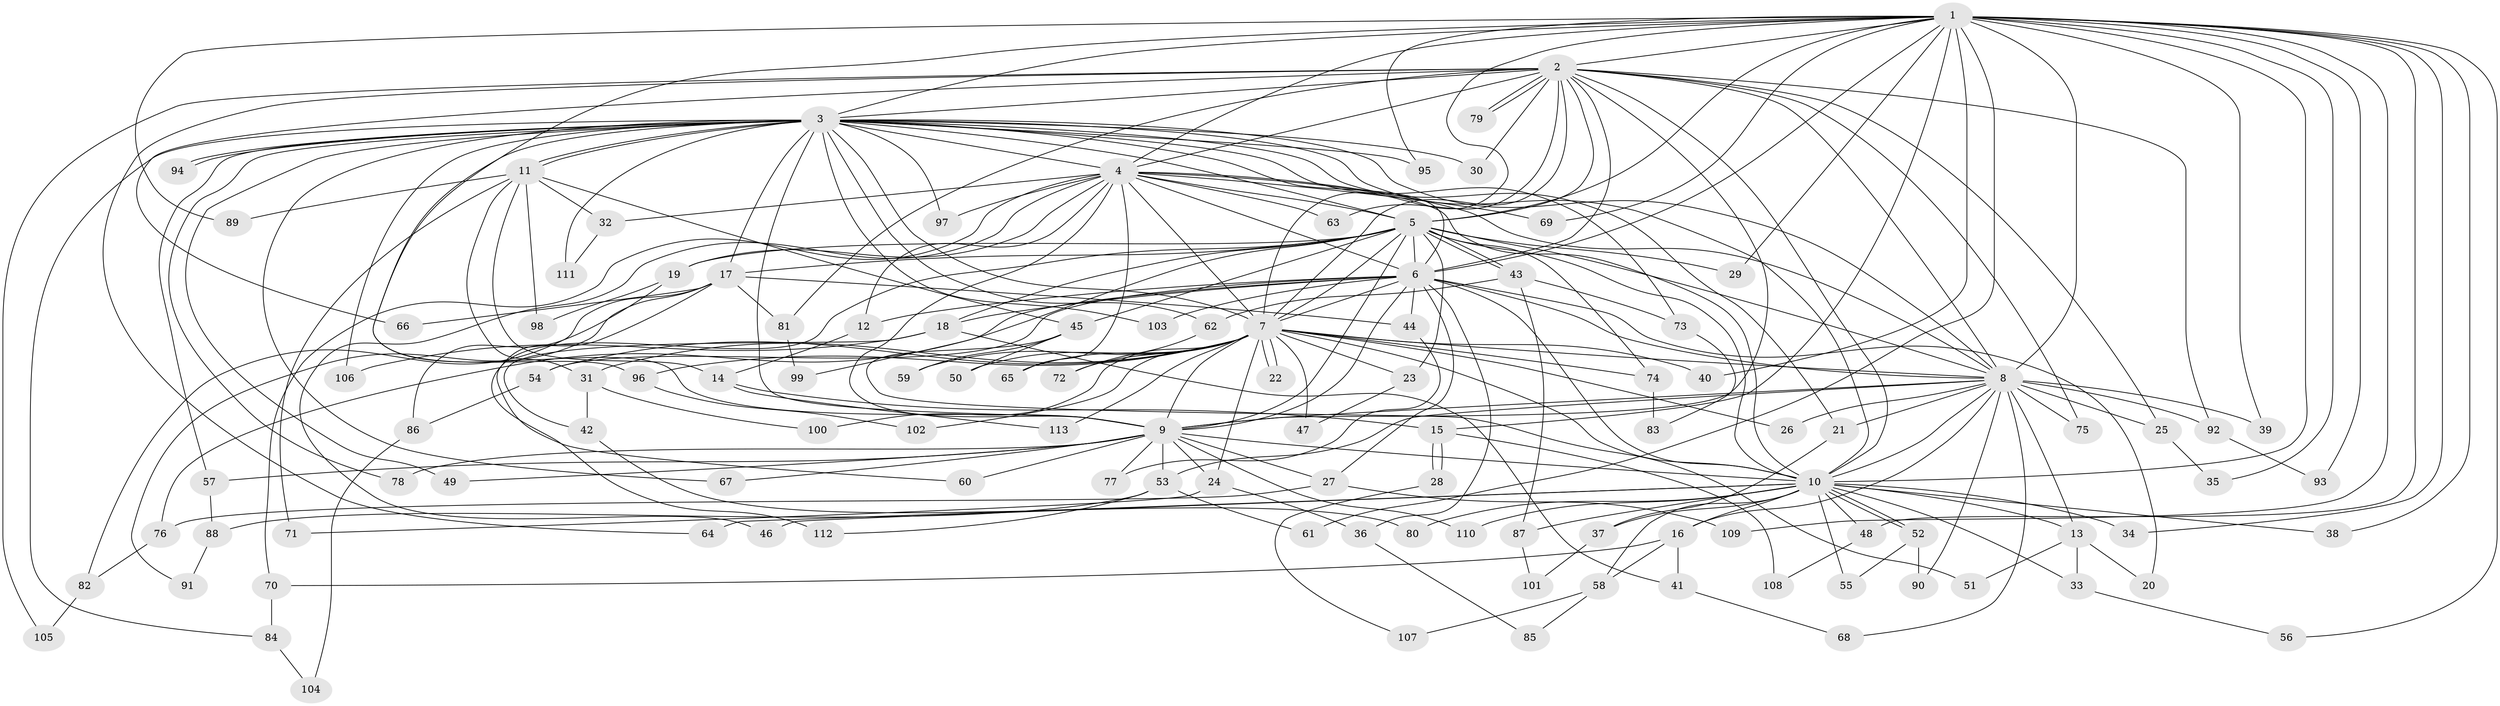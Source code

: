 // coarse degree distribution, {18: 0.017543859649122806, 17: 0.03508771929824561, 22: 0.017543859649122806, 16: 0.05263157894736842, 14: 0.017543859649122806, 21: 0.017543859649122806, 10: 0.03508771929824561, 12: 0.017543859649122806, 7: 0.017543859649122806, 4: 0.08771929824561403, 8: 0.017543859649122806, 2: 0.40350877192982454, 3: 0.15789473684210525, 9: 0.017543859649122806, 5: 0.03508771929824561, 6: 0.017543859649122806, 1: 0.03508771929824561}
// Generated by graph-tools (version 1.1) at 2025/49/03/04/25 22:49:26]
// undirected, 113 vertices, 251 edges
graph export_dot {
  node [color=gray90,style=filled];
  1;
  2;
  3;
  4;
  5;
  6;
  7;
  8;
  9;
  10;
  11;
  12;
  13;
  14;
  15;
  16;
  17;
  18;
  19;
  20;
  21;
  22;
  23;
  24;
  25;
  26;
  27;
  28;
  29;
  30;
  31;
  32;
  33;
  34;
  35;
  36;
  37;
  38;
  39;
  40;
  41;
  42;
  43;
  44;
  45;
  46;
  47;
  48;
  49;
  50;
  51;
  52;
  53;
  54;
  55;
  56;
  57;
  58;
  59;
  60;
  61;
  62;
  63;
  64;
  65;
  66;
  67;
  68;
  69;
  70;
  71;
  72;
  73;
  74;
  75;
  76;
  77;
  78;
  79;
  80;
  81;
  82;
  83;
  84;
  85;
  86;
  87;
  88;
  89;
  90;
  91;
  92;
  93;
  94;
  95;
  96;
  97;
  98;
  99;
  100;
  101;
  102;
  103;
  104;
  105;
  106;
  107;
  108;
  109;
  110;
  111;
  112;
  113;
  1 -- 2;
  1 -- 3;
  1 -- 4;
  1 -- 5;
  1 -- 6;
  1 -- 7;
  1 -- 8;
  1 -- 9;
  1 -- 10;
  1 -- 15;
  1 -- 29;
  1 -- 34;
  1 -- 35;
  1 -- 38;
  1 -- 39;
  1 -- 40;
  1 -- 48;
  1 -- 56;
  1 -- 61;
  1 -- 69;
  1 -- 89;
  1 -- 93;
  1 -- 95;
  1 -- 109;
  2 -- 3;
  2 -- 4;
  2 -- 5;
  2 -- 6;
  2 -- 7;
  2 -- 8;
  2 -- 9;
  2 -- 10;
  2 -- 25;
  2 -- 30;
  2 -- 63;
  2 -- 64;
  2 -- 66;
  2 -- 75;
  2 -- 79;
  2 -- 79;
  2 -- 81;
  2 -- 92;
  2 -- 105;
  3 -- 4;
  3 -- 5;
  3 -- 6;
  3 -- 7;
  3 -- 8;
  3 -- 9;
  3 -- 10;
  3 -- 11;
  3 -- 11;
  3 -- 17;
  3 -- 21;
  3 -- 30;
  3 -- 49;
  3 -- 57;
  3 -- 62;
  3 -- 67;
  3 -- 73;
  3 -- 78;
  3 -- 84;
  3 -- 94;
  3 -- 94;
  3 -- 95;
  3 -- 96;
  3 -- 97;
  3 -- 103;
  3 -- 106;
  3 -- 111;
  4 -- 5;
  4 -- 6;
  4 -- 7;
  4 -- 8;
  4 -- 9;
  4 -- 10;
  4 -- 12;
  4 -- 19;
  4 -- 32;
  4 -- 46;
  4 -- 63;
  4 -- 65;
  4 -- 69;
  4 -- 70;
  4 -- 97;
  5 -- 6;
  5 -- 7;
  5 -- 8;
  5 -- 9;
  5 -- 10;
  5 -- 17;
  5 -- 18;
  5 -- 19;
  5 -- 23;
  5 -- 29;
  5 -- 43;
  5 -- 43;
  5 -- 45;
  5 -- 74;
  5 -- 99;
  5 -- 112;
  6 -- 7;
  6 -- 8;
  6 -- 9;
  6 -- 10;
  6 -- 12;
  6 -- 18;
  6 -- 20;
  6 -- 27;
  6 -- 36;
  6 -- 44;
  6 -- 54;
  6 -- 76;
  6 -- 103;
  7 -- 8;
  7 -- 9;
  7 -- 10;
  7 -- 22;
  7 -- 22;
  7 -- 23;
  7 -- 24;
  7 -- 26;
  7 -- 31;
  7 -- 40;
  7 -- 47;
  7 -- 50;
  7 -- 54;
  7 -- 59;
  7 -- 65;
  7 -- 72;
  7 -- 74;
  7 -- 96;
  7 -- 100;
  7 -- 102;
  7 -- 113;
  8 -- 9;
  8 -- 10;
  8 -- 13;
  8 -- 16;
  8 -- 21;
  8 -- 25;
  8 -- 26;
  8 -- 39;
  8 -- 53;
  8 -- 68;
  8 -- 75;
  8 -- 90;
  8 -- 92;
  9 -- 10;
  9 -- 24;
  9 -- 27;
  9 -- 49;
  9 -- 53;
  9 -- 57;
  9 -- 60;
  9 -- 67;
  9 -- 77;
  9 -- 78;
  9 -- 110;
  10 -- 13;
  10 -- 16;
  10 -- 33;
  10 -- 34;
  10 -- 37;
  10 -- 38;
  10 -- 46;
  10 -- 48;
  10 -- 52;
  10 -- 52;
  10 -- 55;
  10 -- 58;
  10 -- 64;
  10 -- 80;
  10 -- 87;
  10 -- 110;
  11 -- 14;
  11 -- 31;
  11 -- 32;
  11 -- 45;
  11 -- 71;
  11 -- 89;
  11 -- 98;
  12 -- 14;
  13 -- 20;
  13 -- 33;
  13 -- 51;
  14 -- 15;
  14 -- 113;
  15 -- 28;
  15 -- 28;
  15 -- 108;
  16 -- 41;
  16 -- 58;
  16 -- 70;
  17 -- 44;
  17 -- 60;
  17 -- 66;
  17 -- 81;
  17 -- 82;
  17 -- 91;
  18 -- 41;
  18 -- 42;
  18 -- 106;
  19 -- 86;
  19 -- 98;
  21 -- 37;
  23 -- 47;
  24 -- 36;
  24 -- 71;
  25 -- 35;
  27 -- 76;
  27 -- 109;
  28 -- 107;
  31 -- 42;
  31 -- 100;
  32 -- 111;
  33 -- 56;
  36 -- 85;
  37 -- 101;
  41 -- 68;
  42 -- 80;
  43 -- 62;
  43 -- 73;
  43 -- 87;
  44 -- 77;
  45 -- 50;
  45 -- 51;
  45 -- 59;
  48 -- 108;
  52 -- 55;
  52 -- 90;
  53 -- 61;
  53 -- 88;
  53 -- 112;
  54 -- 86;
  57 -- 88;
  58 -- 85;
  58 -- 107;
  62 -- 72;
  70 -- 84;
  73 -- 83;
  74 -- 83;
  76 -- 82;
  81 -- 99;
  82 -- 105;
  84 -- 104;
  86 -- 104;
  87 -- 101;
  88 -- 91;
  92 -- 93;
  96 -- 102;
}
